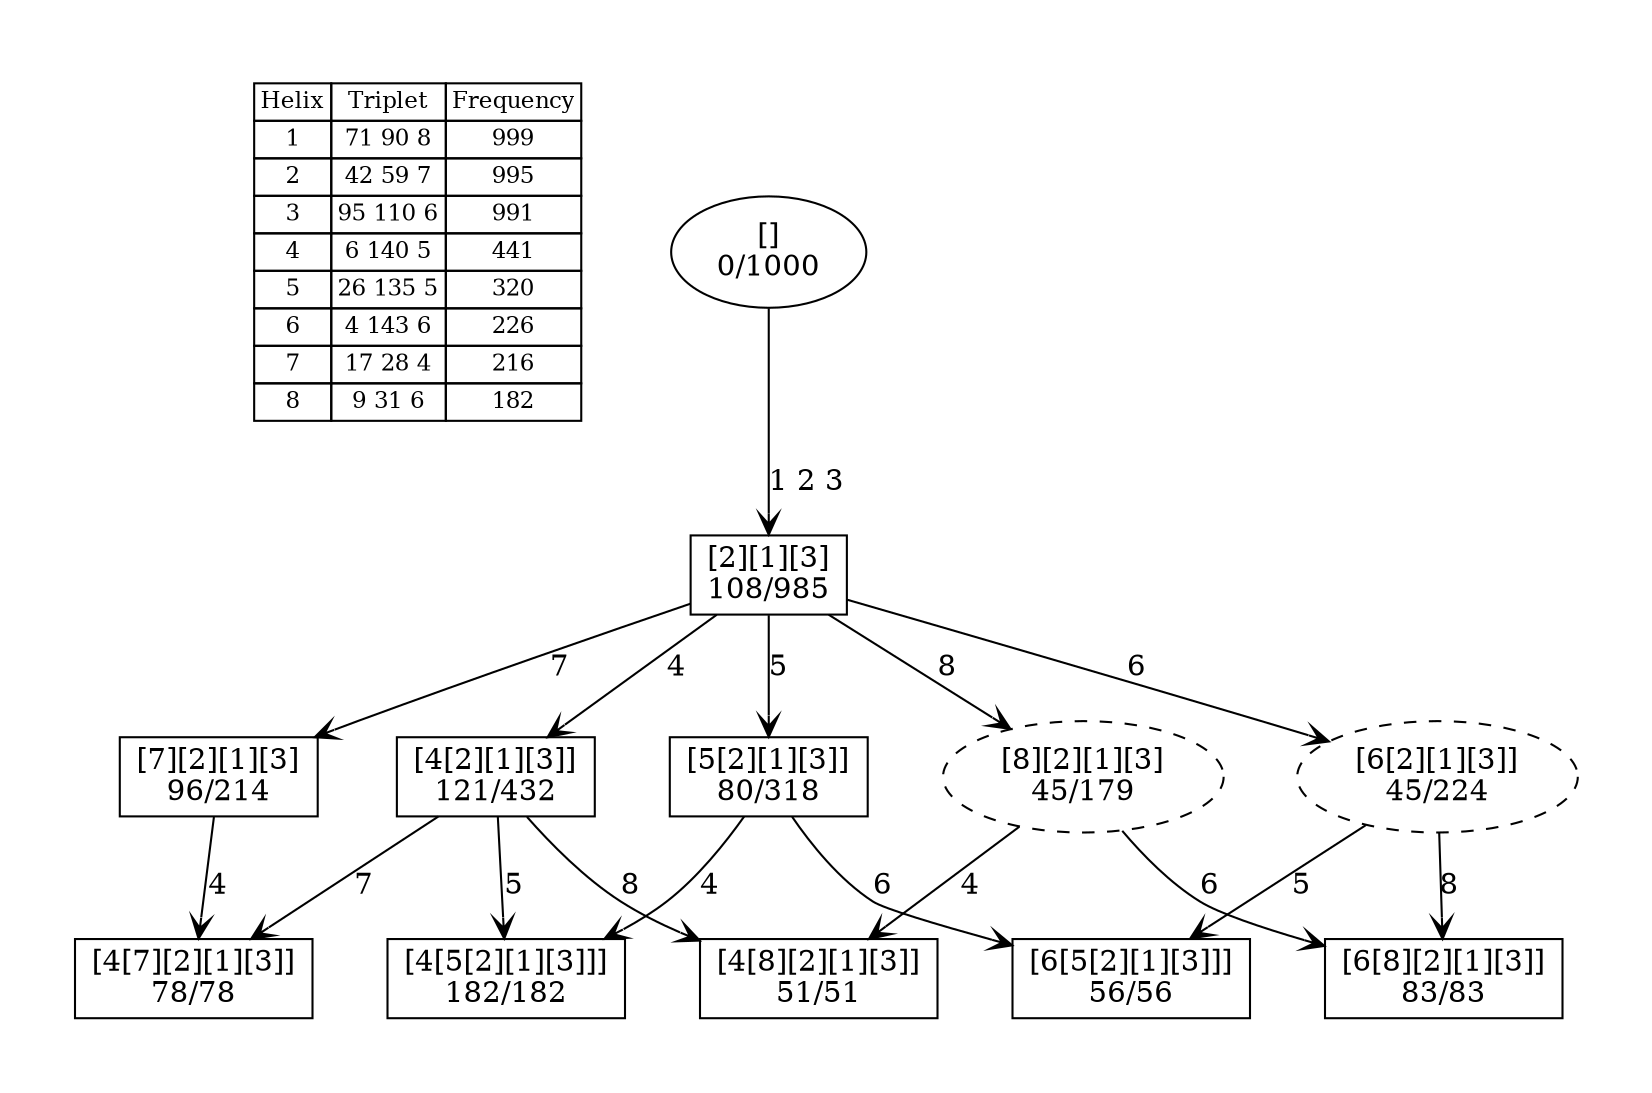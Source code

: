 digraph G {
	pad = 0.5;
	nodesep = 0.5;
"legend" [label = < <table border="0" cellborder="1" cellspacing="0"><tr><td>Helix</td><td>Triplet</td><td>Frequency</td></tr>
<tr><td>1</td><td>71 90 8</td><td>999</td></tr>
<tr><td>2</td><td>42 59 7</td><td>995</td></tr>
<tr><td>3</td><td>95 110 6</td><td>991</td></tr>
<tr><td>4</td><td>6 140 5</td><td>441</td></tr>
<tr><td>5</td><td>26 135 5</td><td>320</td></tr>
<tr><td>6</td><td>4 143 6</td><td>226</td></tr>
<tr><td>7</td><td>17 28 4</td><td>216</td></tr>
<tr><td>8</td><td>9 31 6</td><td>182</td></tr>
</table>>, shape = plaintext, fontsize=11];
"1 2 3 4 5 " [shape = box];
"1 2 3 4 " [shape = box];
"1 2 3 " [shape = box];
"1 2 3 7 " [shape = box];
"1 2 3 6 8 " [shape = box];
"1 2 3 5 " [shape = box];
"1 2 3 4 7 " [shape = box];
"1 2 3 5 6 " [shape = box];
"1 2 3 4 8 " [shape = box];
"1 2 3 6 " [style = dashed];
"1 2 3 8 " [style = dashed];
"1 2 3 4 5 " [label = "[4[5[2][1][3]]]\n182/182"];
"1 2 3 4 " [label = "[4[2][1][3]]\n121/432"];
"1 2 3 " [label = "[2][1][3]\n108/985"];
"1 2 3 7 " [label = "[7][2][1][3]\n96/214"];
"1 2 3 6 8 " [label = "[6[8][2][1][3]]\n83/83"];
"1 2 3 5 " [label = "[5[2][1][3]]\n80/318"];
"1 2 3 4 7 " [label = "[4[7][2][1][3]]\n78/78"];
"1 2 3 5 6 " [label = "[6[5[2][1][3]]]\n56/56"];
"1 2 3 4 8 " [label = "[4[8][2][1][3]]\n51/51"];
"1 2 3 6 " [label = "[6[2][1][3]]\n45/224"];
"1 2 3 8 " [label = "[8][2][1][3]\n45/179"];
"" [label = "[]\n0/1000"];
"1 2 3 4 " -> "1 2 3 4 5 " [label = "5 ", arrowhead = vee];
"1 2 3 4 " -> "1 2 3 4 7 " [label = "7 ", arrowhead = vee];
"1 2 3 4 " -> "1 2 3 4 8 " [label = "8 ", arrowhead = vee];
"1 2 3 " -> "1 2 3 4 " [label = "4 ", arrowhead = vee];
"1 2 3 " -> "1 2 3 7 " [label = "7 ", arrowhead = vee];
"1 2 3 " -> "1 2 3 5 " [label = "5 ", arrowhead = vee];
"1 2 3 " -> "1 2 3 6 " [label = "6 ", arrowhead = vee];
"1 2 3 " -> "1 2 3 8 " [label = "8 ", arrowhead = vee];
"1 2 3 7 " -> "1 2 3 4 7 " [label = "4 ", arrowhead = vee];
"1 2 3 5 " -> "1 2 3 4 5 " [label = "4 ", arrowhead = vee];
"1 2 3 5 " -> "1 2 3 5 6 " [label = "6 ", arrowhead = vee];
"1 2 3 6 " -> "1 2 3 6 8 " [label = "8 ", arrowhead = vee];
"1 2 3 6 " -> "1 2 3 5 6 " [label = "5 ", arrowhead = vee];
"1 2 3 8 " -> "1 2 3 6 8 " [label = "6 ", arrowhead = vee];
"1 2 3 8 " -> "1 2 3 4 8 " [label = "4 ", arrowhead = vee];
"" -> "1 2 3 " [label = "1 2 3 ", arrowhead = vee];
}